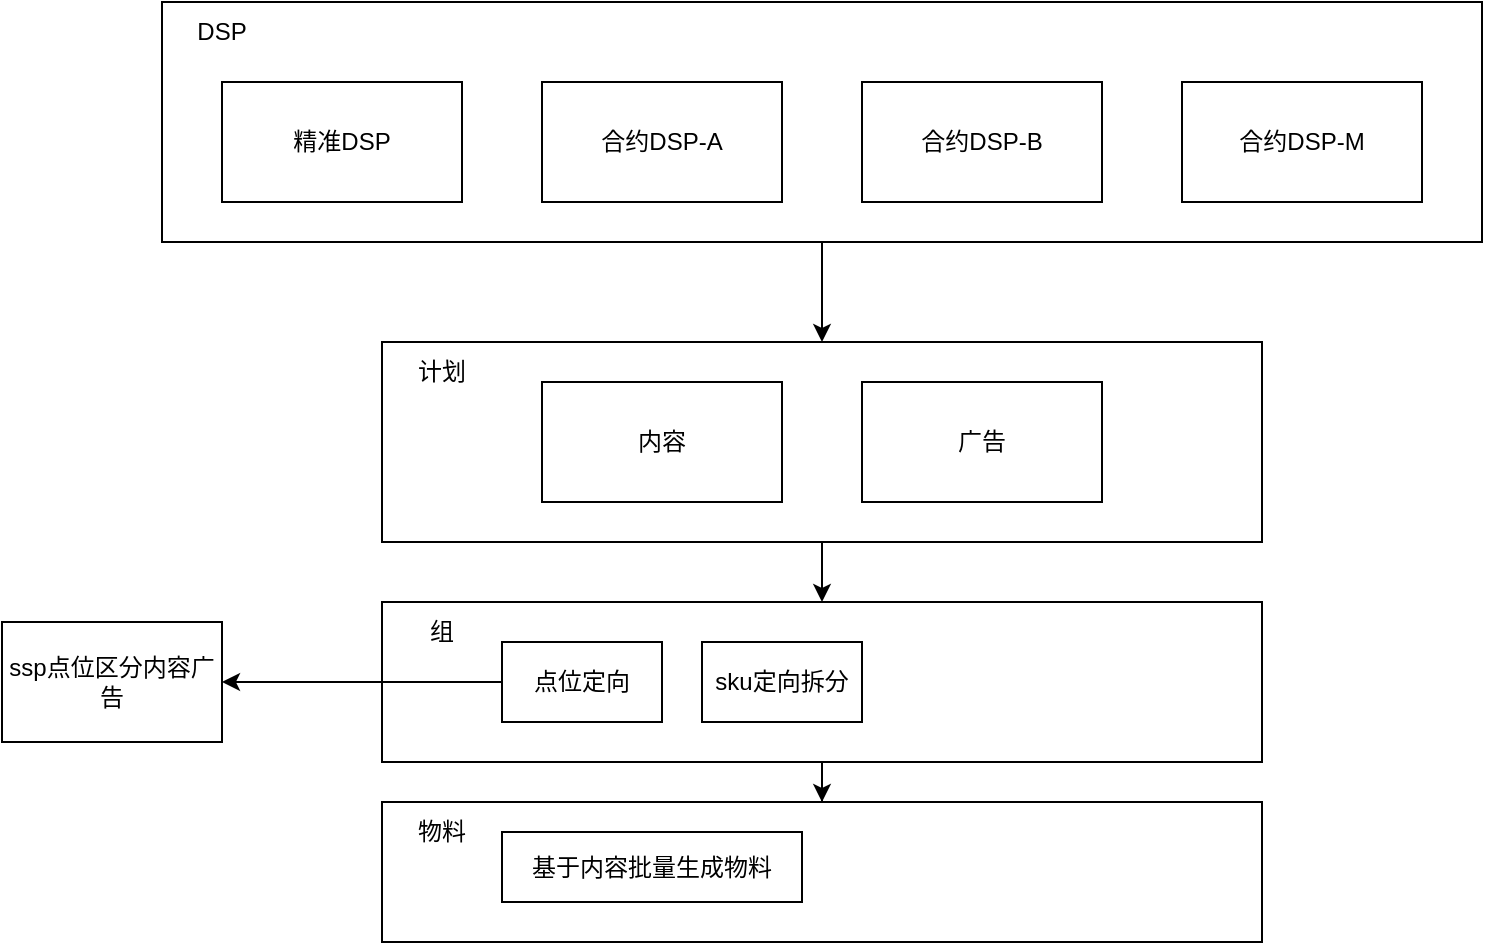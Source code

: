 <mxfile version="26.0.1">
  <diagram name="第 1 页" id="oFUwHmlBy7Hae6jz4WeE">
    <mxGraphModel dx="934" dy="561" grid="1" gridSize="10" guides="1" tooltips="1" connect="1" arrows="1" fold="1" page="1" pageScale="1" pageWidth="827" pageHeight="1169" math="0" shadow="0">
      <root>
        <mxCell id="0" />
        <mxCell id="1" parent="0" />
        <mxCell id="SEpfe_CyvQhXX2ZDESyg-1" value="精准DSP" style="rounded=0;whiteSpace=wrap;html=1;" vertex="1" parent="1">
          <mxGeometry x="200" y="180" width="120" height="60" as="geometry" />
        </mxCell>
        <mxCell id="SEpfe_CyvQhXX2ZDESyg-2" value="合约DSP-M" style="rounded=0;whiteSpace=wrap;html=1;" vertex="1" parent="1">
          <mxGeometry x="680" y="180" width="120" height="60" as="geometry" />
        </mxCell>
        <mxCell id="SEpfe_CyvQhXX2ZDESyg-3" value="合约DSP-A" style="rounded=0;whiteSpace=wrap;html=1;" vertex="1" parent="1">
          <mxGeometry x="360" y="180" width="120" height="60" as="geometry" />
        </mxCell>
        <mxCell id="SEpfe_CyvQhXX2ZDESyg-4" value="合约DSP-B" style="rounded=0;whiteSpace=wrap;html=1;" vertex="1" parent="1">
          <mxGeometry x="520" y="180" width="120" height="60" as="geometry" />
        </mxCell>
        <mxCell id="SEpfe_CyvQhXX2ZDESyg-14" style="edgeStyle=orthogonalEdgeStyle;rounded=0;orthogonalLoop=1;jettySize=auto;html=1;entryX=0.5;entryY=0;entryDx=0;entryDy=0;" edge="1" parent="1" source="SEpfe_CyvQhXX2ZDESyg-5" target="SEpfe_CyvQhXX2ZDESyg-13">
          <mxGeometry relative="1" as="geometry" />
        </mxCell>
        <mxCell id="SEpfe_CyvQhXX2ZDESyg-5" value="" style="rounded=0;whiteSpace=wrap;html=1;fillColor=none;" vertex="1" parent="1">
          <mxGeometry x="170" y="140" width="660" height="120" as="geometry" />
        </mxCell>
        <mxCell id="SEpfe_CyvQhXX2ZDESyg-6" value="DSP" style="text;html=1;align=center;verticalAlign=middle;whiteSpace=wrap;rounded=0;" vertex="1" parent="1">
          <mxGeometry x="170" y="140" width="60" height="30" as="geometry" />
        </mxCell>
        <mxCell id="SEpfe_CyvQhXX2ZDESyg-19" value="" style="edgeStyle=orthogonalEdgeStyle;rounded=0;orthogonalLoop=1;jettySize=auto;html=1;" edge="1" parent="1" source="SEpfe_CyvQhXX2ZDESyg-13" target="SEpfe_CyvQhXX2ZDESyg-18">
          <mxGeometry relative="1" as="geometry" />
        </mxCell>
        <mxCell id="SEpfe_CyvQhXX2ZDESyg-13" value="" style="rounded=0;whiteSpace=wrap;html=1;fillColor=none;" vertex="1" parent="1">
          <mxGeometry x="280" y="310" width="440" height="100" as="geometry" />
        </mxCell>
        <mxCell id="SEpfe_CyvQhXX2ZDESyg-15" value="内容" style="rounded=0;whiteSpace=wrap;html=1;" vertex="1" parent="1">
          <mxGeometry x="360" y="330" width="120" height="60" as="geometry" />
        </mxCell>
        <mxCell id="SEpfe_CyvQhXX2ZDESyg-16" value="广告" style="rounded=0;whiteSpace=wrap;html=1;" vertex="1" parent="1">
          <mxGeometry x="520" y="330" width="120" height="60" as="geometry" />
        </mxCell>
        <mxCell id="SEpfe_CyvQhXX2ZDESyg-17" value="计划" style="text;html=1;align=center;verticalAlign=middle;whiteSpace=wrap;rounded=0;" vertex="1" parent="1">
          <mxGeometry x="280" y="310" width="60" height="30" as="geometry" />
        </mxCell>
        <mxCell id="SEpfe_CyvQhXX2ZDESyg-30" value="" style="edgeStyle=orthogonalEdgeStyle;rounded=0;orthogonalLoop=1;jettySize=auto;html=1;" edge="1" parent="1" source="SEpfe_CyvQhXX2ZDESyg-18" target="SEpfe_CyvQhXX2ZDESyg-29">
          <mxGeometry relative="1" as="geometry" />
        </mxCell>
        <mxCell id="SEpfe_CyvQhXX2ZDESyg-18" value="" style="whiteSpace=wrap;html=1;fillColor=none;rounded=0;" vertex="1" parent="1">
          <mxGeometry x="280" y="440" width="440" height="80" as="geometry" />
        </mxCell>
        <mxCell id="SEpfe_CyvQhXX2ZDESyg-23" value="组" style="text;html=1;align=center;verticalAlign=middle;whiteSpace=wrap;rounded=0;" vertex="1" parent="1">
          <mxGeometry x="280" y="440" width="60" height="30" as="geometry" />
        </mxCell>
        <mxCell id="SEpfe_CyvQhXX2ZDESyg-25" value="sku定向拆分" style="rounded=0;whiteSpace=wrap;html=1;" vertex="1" parent="1">
          <mxGeometry x="440" y="460" width="80" height="40" as="geometry" />
        </mxCell>
        <mxCell id="SEpfe_CyvQhXX2ZDESyg-27" style="edgeStyle=orthogonalEdgeStyle;rounded=0;orthogonalLoop=1;jettySize=auto;html=1;" edge="1" parent="1" source="SEpfe_CyvQhXX2ZDESyg-26">
          <mxGeometry relative="1" as="geometry">
            <mxPoint x="200" y="480" as="targetPoint" />
          </mxGeometry>
        </mxCell>
        <mxCell id="SEpfe_CyvQhXX2ZDESyg-26" value="点位定向" style="rounded=0;whiteSpace=wrap;html=1;" vertex="1" parent="1">
          <mxGeometry x="340" y="460" width="80" height="40" as="geometry" />
        </mxCell>
        <mxCell id="SEpfe_CyvQhXX2ZDESyg-28" value="ssp点位区分内容广告" style="rounded=0;whiteSpace=wrap;html=1;" vertex="1" parent="1">
          <mxGeometry x="90" y="450" width="110" height="60" as="geometry" />
        </mxCell>
        <mxCell id="SEpfe_CyvQhXX2ZDESyg-29" value="" style="whiteSpace=wrap;html=1;fillColor=none;rounded=0;" vertex="1" parent="1">
          <mxGeometry x="280" y="540" width="440" height="70" as="geometry" />
        </mxCell>
        <mxCell id="SEpfe_CyvQhXX2ZDESyg-31" value="物料" style="text;html=1;align=center;verticalAlign=middle;whiteSpace=wrap;rounded=0;" vertex="1" parent="1">
          <mxGeometry x="280" y="540" width="60" height="30" as="geometry" />
        </mxCell>
        <mxCell id="SEpfe_CyvQhXX2ZDESyg-32" value="基于内容批量生成物料" style="rounded=0;whiteSpace=wrap;html=1;" vertex="1" parent="1">
          <mxGeometry x="340" y="555" width="150" height="35" as="geometry" />
        </mxCell>
      </root>
    </mxGraphModel>
  </diagram>
</mxfile>
